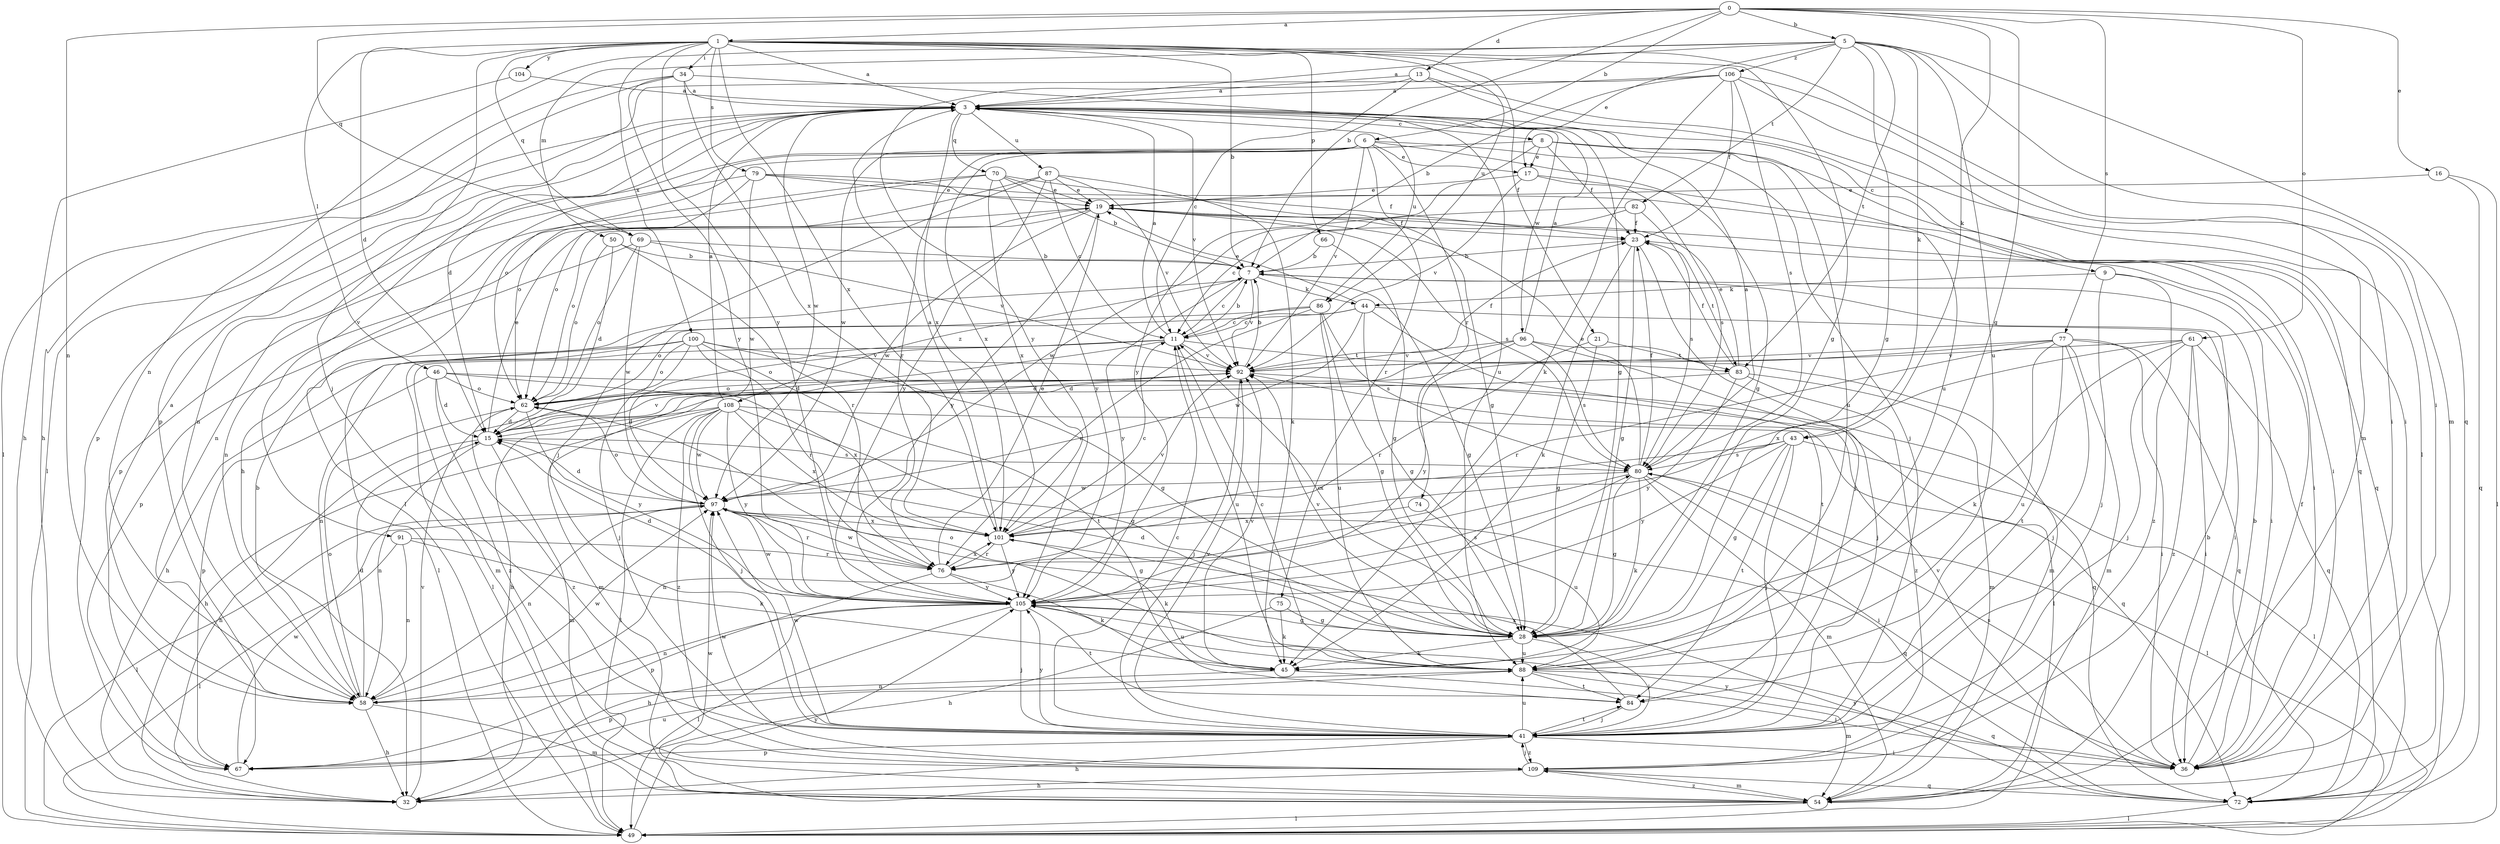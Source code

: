 strict digraph  {
0;
1;
3;
5;
6;
7;
8;
9;
11;
13;
15;
16;
17;
19;
21;
23;
28;
32;
34;
36;
41;
43;
44;
45;
46;
49;
50;
54;
58;
61;
62;
66;
67;
69;
70;
72;
74;
75;
76;
77;
79;
80;
82;
83;
84;
86;
87;
88;
91;
92;
96;
97;
100;
101;
104;
105;
106;
108;
109;
0 -> 1  [label=a];
0 -> 5  [label=b];
0 -> 6  [label=b];
0 -> 7  [label=b];
0 -> 13  [label=d];
0 -> 16  [label=e];
0 -> 28  [label=g];
0 -> 43  [label=k];
0 -> 58  [label=n];
0 -> 61  [label=o];
0 -> 69  [label=q];
0 -> 77  [label=s];
1 -> 3  [label=a];
1 -> 7  [label=b];
1 -> 15  [label=d];
1 -> 21  [label=f];
1 -> 28  [label=g];
1 -> 34  [label=i];
1 -> 36  [label=i];
1 -> 41  [label=j];
1 -> 46  [label=l];
1 -> 66  [label=p];
1 -> 69  [label=q];
1 -> 79  [label=s];
1 -> 86  [label=u];
1 -> 100  [label=x];
1 -> 101  [label=x];
1 -> 104  [label=y];
1 -> 105  [label=y];
3 -> 8  [label=c];
3 -> 9  [label=c];
3 -> 15  [label=d];
3 -> 28  [label=g];
3 -> 49  [label=l];
3 -> 67  [label=p];
3 -> 70  [label=q];
3 -> 86  [label=u];
3 -> 87  [label=u];
3 -> 88  [label=u];
3 -> 91  [label=v];
3 -> 92  [label=v];
3 -> 96  [label=w];
3 -> 97  [label=w];
3 -> 101  [label=x];
5 -> 3  [label=a];
5 -> 17  [label=e];
5 -> 28  [label=g];
5 -> 43  [label=k];
5 -> 50  [label=m];
5 -> 54  [label=m];
5 -> 58  [label=n];
5 -> 72  [label=q];
5 -> 82  [label=t];
5 -> 83  [label=t];
5 -> 88  [label=u];
5 -> 106  [label=z];
6 -> 17  [label=e];
6 -> 28  [label=g];
6 -> 32  [label=h];
6 -> 41  [label=j];
6 -> 58  [label=n];
6 -> 74  [label=r];
6 -> 75  [label=r];
6 -> 76  [label=r];
6 -> 92  [label=v];
6 -> 97  [label=w];
6 -> 101  [label=x];
7 -> 11  [label=c];
7 -> 28  [label=g];
7 -> 44  [label=k];
7 -> 92  [label=v];
7 -> 105  [label=y];
7 -> 108  [label=z];
8 -> 17  [label=e];
8 -> 23  [label=f];
8 -> 62  [label=o];
8 -> 72  [label=q];
8 -> 88  [label=u];
8 -> 105  [label=y];
9 -> 36  [label=i];
9 -> 41  [label=j];
9 -> 44  [label=k];
9 -> 109  [label=z];
11 -> 3  [label=a];
11 -> 7  [label=b];
11 -> 15  [label=d];
11 -> 49  [label=l];
11 -> 54  [label=m];
11 -> 62  [label=o];
11 -> 83  [label=t];
11 -> 88  [label=u];
11 -> 92  [label=v];
13 -> 3  [label=a];
13 -> 11  [label=c];
13 -> 36  [label=i];
13 -> 49  [label=l];
13 -> 105  [label=y];
15 -> 19  [label=e];
15 -> 32  [label=h];
15 -> 54  [label=m];
15 -> 58  [label=n];
15 -> 80  [label=s];
15 -> 92  [label=v];
16 -> 19  [label=e];
16 -> 49  [label=l];
16 -> 72  [label=q];
17 -> 19  [label=e];
17 -> 72  [label=q];
17 -> 80  [label=s];
17 -> 92  [label=v];
19 -> 23  [label=f];
19 -> 36  [label=i];
19 -> 58  [label=n];
19 -> 62  [label=o];
19 -> 80  [label=s];
19 -> 97  [label=w];
19 -> 105  [label=y];
21 -> 28  [label=g];
21 -> 76  [label=r];
21 -> 83  [label=t];
23 -> 7  [label=b];
23 -> 28  [label=g];
23 -> 41  [label=j];
23 -> 45  [label=k];
23 -> 83  [label=t];
28 -> 11  [label=c];
28 -> 15  [label=d];
28 -> 41  [label=j];
28 -> 45  [label=k];
28 -> 88  [label=u];
28 -> 92  [label=v];
32 -> 92  [label=v];
34 -> 3  [label=a];
34 -> 32  [label=h];
34 -> 49  [label=l];
34 -> 88  [label=u];
34 -> 101  [label=x];
34 -> 105  [label=y];
36 -> 7  [label=b];
36 -> 23  [label=f];
36 -> 80  [label=s];
36 -> 92  [label=v];
36 -> 105  [label=y];
41 -> 11  [label=c];
41 -> 32  [label=h];
41 -> 36  [label=i];
41 -> 67  [label=p];
41 -> 84  [label=t];
41 -> 88  [label=u];
41 -> 92  [label=v];
41 -> 97  [label=w];
41 -> 105  [label=y];
41 -> 109  [label=z];
43 -> 28  [label=g];
43 -> 41  [label=j];
43 -> 49  [label=l];
43 -> 80  [label=s];
43 -> 84  [label=t];
43 -> 101  [label=x];
43 -> 105  [label=y];
44 -> 11  [label=c];
44 -> 19  [label=e];
44 -> 28  [label=g];
44 -> 36  [label=i];
44 -> 62  [label=o];
44 -> 84  [label=t];
44 -> 97  [label=w];
45 -> 36  [label=i];
45 -> 58  [label=n];
45 -> 92  [label=v];
46 -> 15  [label=d];
46 -> 62  [label=o];
46 -> 67  [label=p];
46 -> 72  [label=q];
46 -> 101  [label=x];
46 -> 109  [label=z];
49 -> 105  [label=y];
50 -> 7  [label=b];
50 -> 15  [label=d];
50 -> 62  [label=o];
50 -> 76  [label=r];
54 -> 7  [label=b];
54 -> 49  [label=l];
54 -> 97  [label=w];
54 -> 109  [label=z];
58 -> 3  [label=a];
58 -> 7  [label=b];
58 -> 15  [label=d];
58 -> 32  [label=h];
58 -> 54  [label=m];
58 -> 62  [label=o];
58 -> 97  [label=w];
61 -> 36  [label=i];
61 -> 41  [label=j];
61 -> 45  [label=k];
61 -> 72  [label=q];
61 -> 92  [label=v];
61 -> 101  [label=x];
61 -> 109  [label=z];
62 -> 15  [label=d];
62 -> 105  [label=y];
62 -> 109  [label=z];
66 -> 7  [label=b];
66 -> 28  [label=g];
67 -> 88  [label=u];
67 -> 97  [label=w];
69 -> 7  [label=b];
69 -> 62  [label=o];
69 -> 67  [label=p];
69 -> 92  [label=v];
69 -> 97  [label=w];
70 -> 7  [label=b];
70 -> 19  [label=e];
70 -> 28  [label=g];
70 -> 49  [label=l];
70 -> 67  [label=p];
70 -> 101  [label=x];
70 -> 105  [label=y];
72 -> 49  [label=l];
72 -> 105  [label=y];
74 -> 88  [label=u];
74 -> 101  [label=x];
75 -> 28  [label=g];
75 -> 32  [label=h];
75 -> 45  [label=k];
76 -> 19  [label=e];
76 -> 45  [label=k];
76 -> 67  [label=p];
76 -> 97  [label=w];
76 -> 101  [label=x];
76 -> 105  [label=y];
77 -> 15  [label=d];
77 -> 36  [label=i];
77 -> 41  [label=j];
77 -> 54  [label=m];
77 -> 72  [label=q];
77 -> 76  [label=r];
77 -> 84  [label=t];
77 -> 88  [label=u];
77 -> 92  [label=v];
79 -> 19  [label=e];
79 -> 23  [label=f];
79 -> 36  [label=i];
79 -> 58  [label=n];
79 -> 62  [label=o];
79 -> 97  [label=w];
80 -> 3  [label=a];
80 -> 19  [label=e];
80 -> 23  [label=f];
80 -> 28  [label=g];
80 -> 36  [label=i];
80 -> 45  [label=k];
80 -> 49  [label=l];
80 -> 54  [label=m];
80 -> 58  [label=n];
80 -> 97  [label=w];
82 -> 11  [label=c];
82 -> 23  [label=f];
82 -> 80  [label=s];
82 -> 97  [label=w];
83 -> 19  [label=e];
83 -> 23  [label=f];
83 -> 32  [label=h];
83 -> 54  [label=m];
83 -> 105  [label=y];
83 -> 109  [label=z];
84 -> 41  [label=j];
84 -> 101  [label=x];
86 -> 11  [label=c];
86 -> 28  [label=g];
86 -> 49  [label=l];
86 -> 76  [label=r];
86 -> 80  [label=s];
86 -> 88  [label=u];
87 -> 11  [label=c];
87 -> 19  [label=e];
87 -> 41  [label=j];
87 -> 45  [label=k];
87 -> 62  [label=o];
87 -> 92  [label=v];
87 -> 105  [label=y];
88 -> 11  [label=c];
88 -> 54  [label=m];
88 -> 62  [label=o];
88 -> 67  [label=p];
88 -> 72  [label=q];
88 -> 84  [label=t];
91 -> 45  [label=k];
91 -> 49  [label=l];
91 -> 58  [label=n];
91 -> 76  [label=r];
92 -> 7  [label=b];
92 -> 23  [label=f];
92 -> 41  [label=j];
92 -> 49  [label=l];
92 -> 54  [label=m];
92 -> 62  [label=o];
96 -> 3  [label=a];
96 -> 15  [label=d];
96 -> 41  [label=j];
96 -> 54  [label=m];
96 -> 80  [label=s];
96 -> 92  [label=v];
96 -> 105  [label=y];
97 -> 15  [label=d];
97 -> 28  [label=g];
97 -> 49  [label=l];
97 -> 58  [label=n];
97 -> 62  [label=o];
97 -> 72  [label=q];
97 -> 76  [label=r];
97 -> 101  [label=x];
100 -> 28  [label=g];
100 -> 32  [label=h];
100 -> 41  [label=j];
100 -> 58  [label=n];
100 -> 62  [label=o];
100 -> 76  [label=r];
100 -> 84  [label=t];
100 -> 92  [label=v];
101 -> 3  [label=a];
101 -> 11  [label=c];
101 -> 45  [label=k];
101 -> 76  [label=r];
101 -> 92  [label=v];
101 -> 105  [label=y];
104 -> 3  [label=a];
104 -> 32  [label=h];
105 -> 15  [label=d];
105 -> 28  [label=g];
105 -> 32  [label=h];
105 -> 41  [label=j];
105 -> 49  [label=l];
105 -> 58  [label=n];
105 -> 80  [label=s];
105 -> 84  [label=t];
105 -> 88  [label=u];
105 -> 97  [label=w];
106 -> 3  [label=a];
106 -> 7  [label=b];
106 -> 23  [label=f];
106 -> 36  [label=i];
106 -> 45  [label=k];
106 -> 54  [label=m];
106 -> 67  [label=p];
106 -> 80  [label=s];
108 -> 3  [label=a];
108 -> 15  [label=d];
108 -> 28  [label=g];
108 -> 32  [label=h];
108 -> 41  [label=j];
108 -> 49  [label=l];
108 -> 72  [label=q];
108 -> 97  [label=w];
108 -> 101  [label=x];
108 -> 105  [label=y];
108 -> 109  [label=z];
109 -> 32  [label=h];
109 -> 41  [label=j];
109 -> 54  [label=m];
109 -> 72  [label=q];
109 -> 97  [label=w];
}
